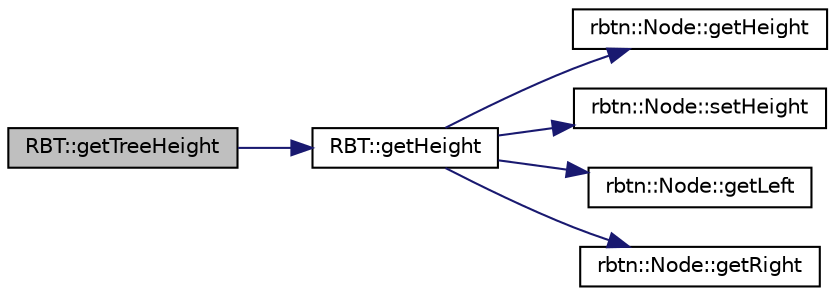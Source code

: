 digraph "RBT::getTreeHeight"
{
  edge [fontname="Helvetica",fontsize="10",labelfontname="Helvetica",labelfontsize="10"];
  node [fontname="Helvetica",fontsize="10",shape=record];
  rankdir="LR";
  Node1 [label="RBT::getTreeHeight",height=0.2,width=0.4,color="black", fillcolor="grey75", style="filled", fontcolor="black"];
  Node1 -> Node2 [color="midnightblue",fontsize="10",style="solid"];
  Node2 [label="RBT::getHeight",height=0.2,width=0.4,color="black", fillcolor="white", style="filled",URL="$class_r_b_t.html#a4651b1e4d5d8c4cef7e9a5a4f6a05f40"];
  Node2 -> Node3 [color="midnightblue",fontsize="10",style="solid"];
  Node3 [label="rbtn::Node::getHeight",height=0.2,width=0.4,color="black", fillcolor="white", style="filled",URL="$classrbtn_1_1_node.html#a697ea8feefdfc055f1f357fab6c32984"];
  Node2 -> Node4 [color="midnightblue",fontsize="10",style="solid"];
  Node4 [label="rbtn::Node::setHeight",height=0.2,width=0.4,color="black", fillcolor="white", style="filled",URL="$classrbtn_1_1_node.html#a2fdfb3c4cf783e4cbb2713e76ab43d98"];
  Node2 -> Node5 [color="midnightblue",fontsize="10",style="solid"];
  Node5 [label="rbtn::Node::getLeft",height=0.2,width=0.4,color="black", fillcolor="white", style="filled",URL="$classrbtn_1_1_node.html#af844c782f87cda64776c458085768708"];
  Node2 -> Node6 [color="midnightblue",fontsize="10",style="solid"];
  Node6 [label="rbtn::Node::getRight",height=0.2,width=0.4,color="black", fillcolor="white", style="filled",URL="$classrbtn_1_1_node.html#ae8a40794133898ef4cbd291910a8d501"];
}
